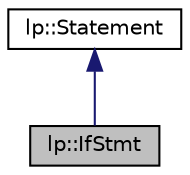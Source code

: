 digraph "lp::IfStmt"
{
  edge [fontname="Helvetica",fontsize="10",labelfontname="Helvetica",labelfontsize="10"];
  node [fontname="Helvetica",fontsize="10",shape=record];
  Node0 [label="lp::IfStmt",height=0.2,width=0.4,color="black", fillcolor="grey75", style="filled", fontcolor="black"];
  Node1 -> Node0 [dir="back",color="midnightblue",fontsize="10",style="solid",fontname="Helvetica"];
  Node1 [label="lp::Statement",height=0.2,width=0.4,color="black", fillcolor="white", style="filled",URL="$classlp_1_1Statement.html",tooltip="Definition of atributes and methods of Statement class. "];
}
